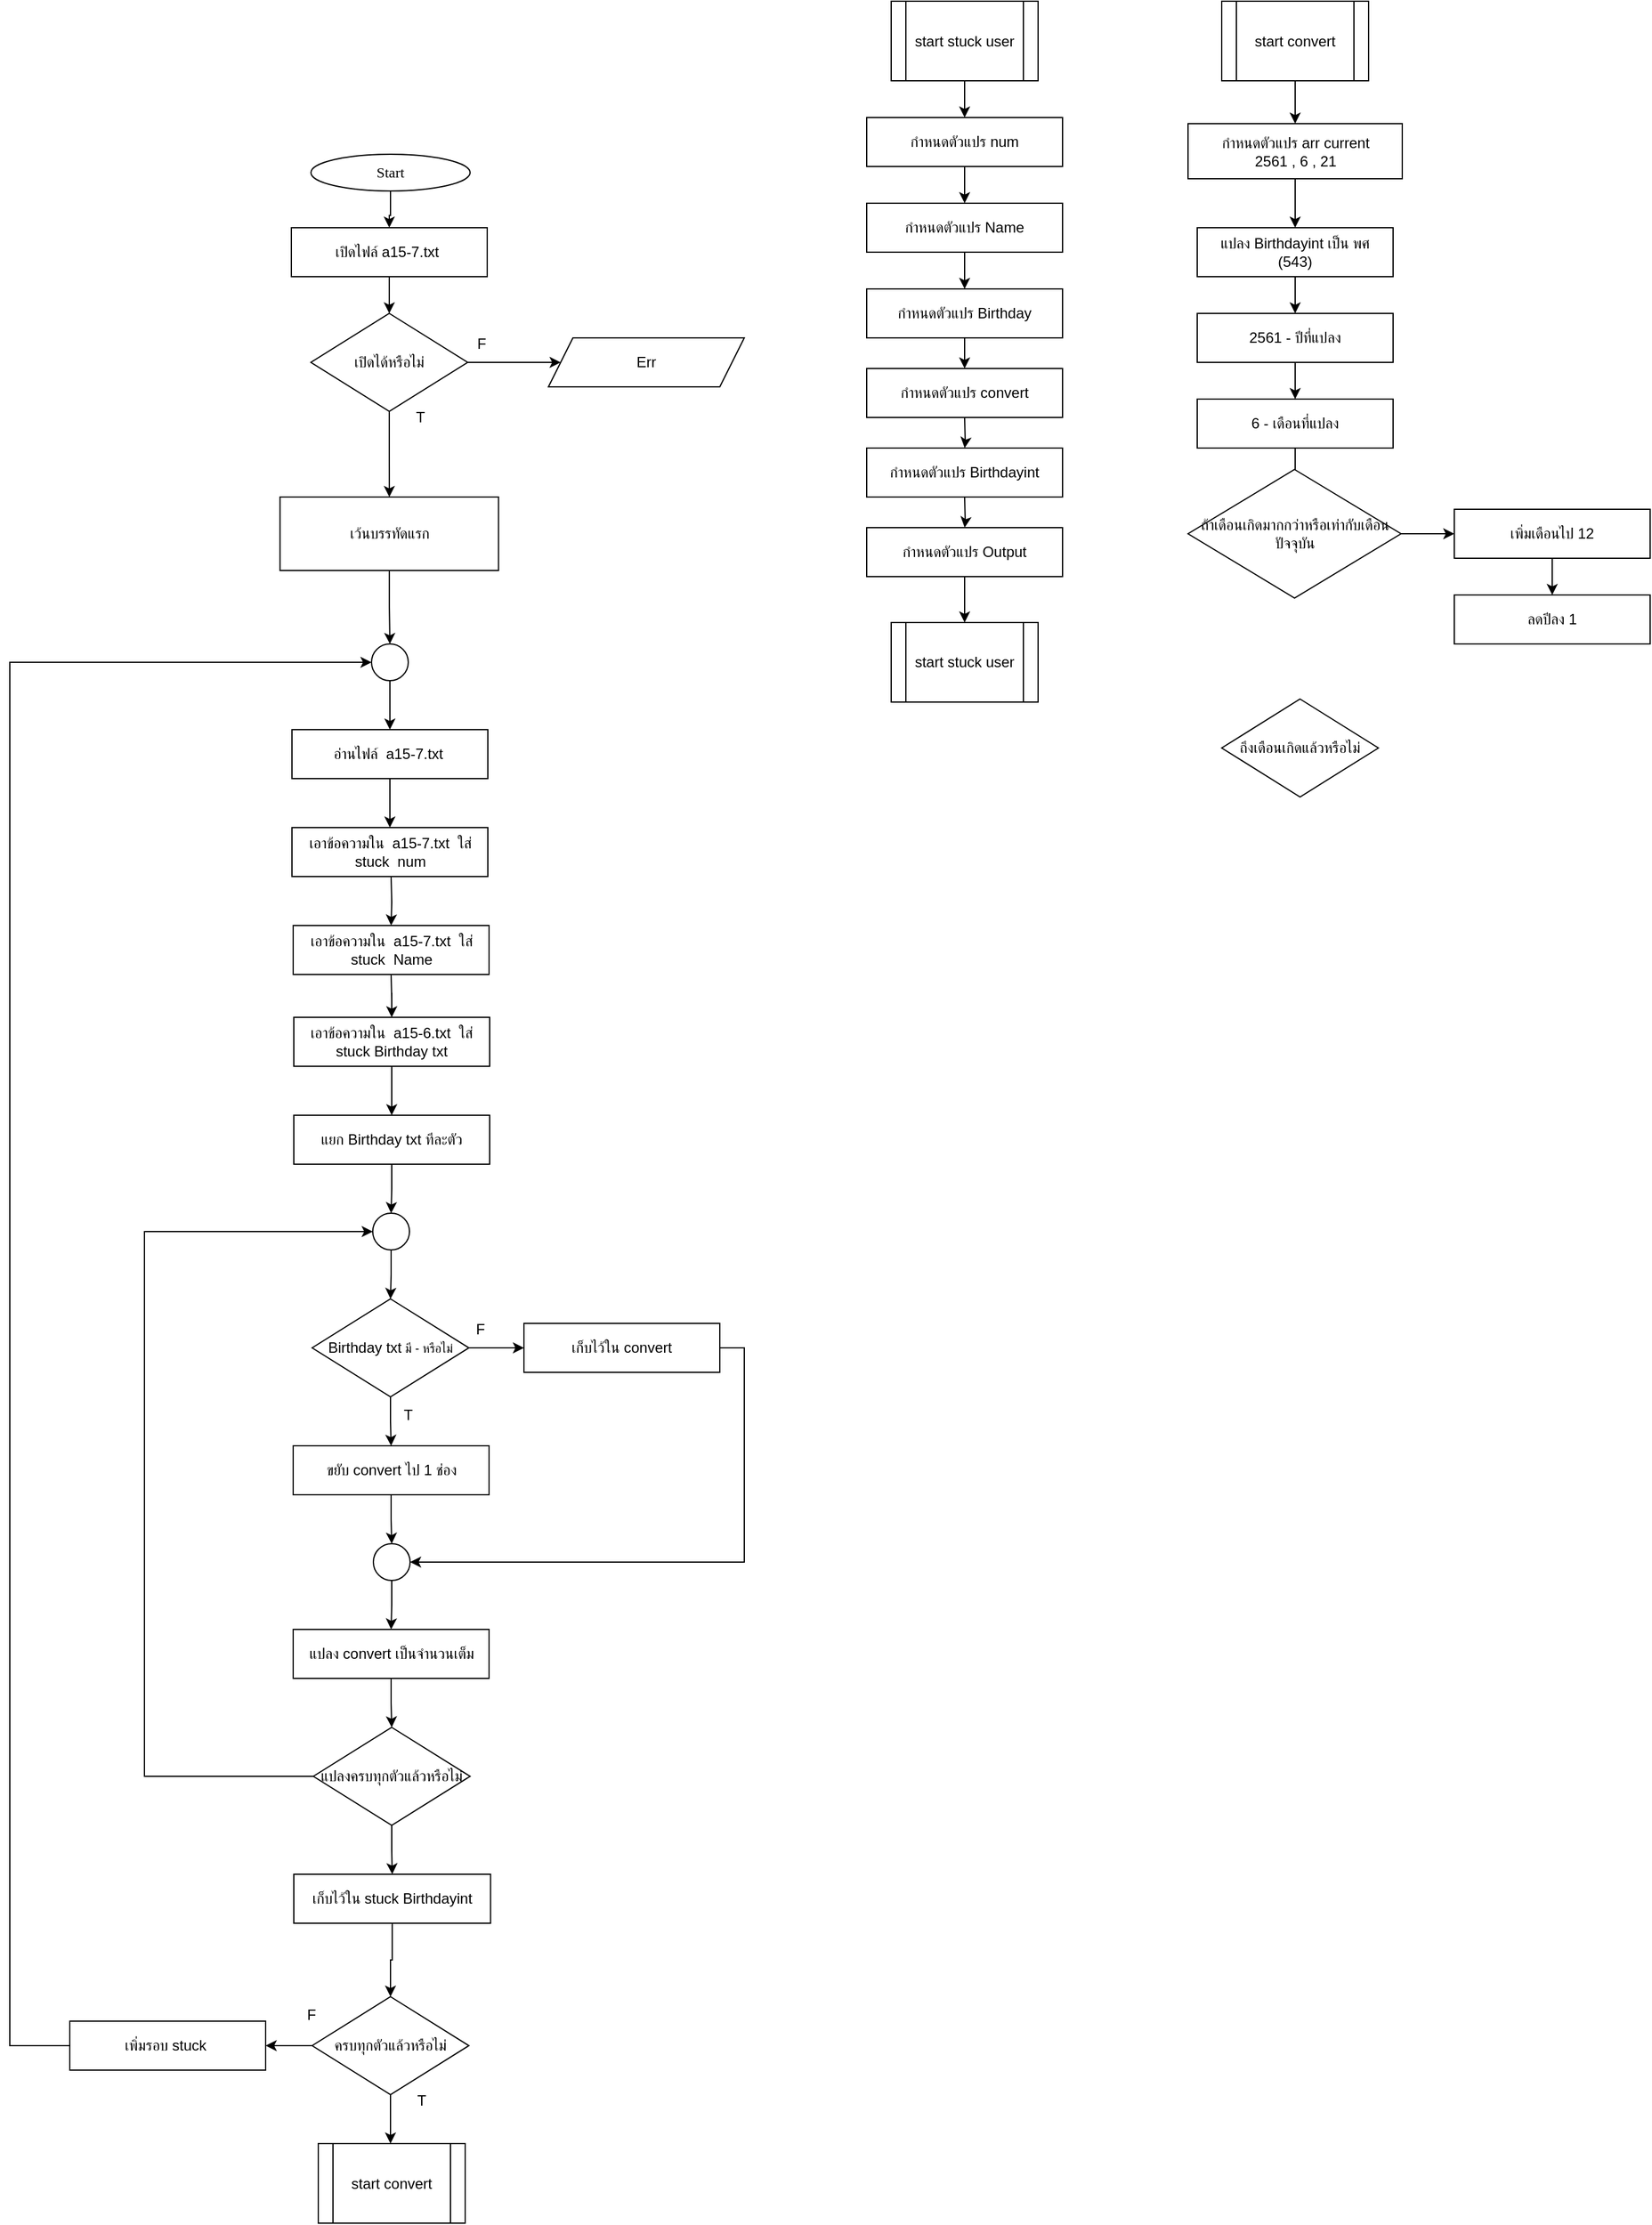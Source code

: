 <mxfile version="25.0.3">
  <diagram name="Page-1" id="mw299rPhLPCByi8XiqZ0">
    <mxGraphModel dx="1892" dy="1665" grid="1" gridSize="10" guides="1" tooltips="1" connect="1" arrows="1" fold="1" page="1" pageScale="1" pageWidth="850" pageHeight="1100" math="0" shadow="0">
      <root>
        <mxCell id="0" />
        <mxCell id="1" parent="0" />
        <mxCell id="AAZVMAnwfbZu5u0q_cqS-1" value="" style="edgeStyle=orthogonalEdgeStyle;rounded=0;orthogonalLoop=1;jettySize=auto;html=1;" parent="1" source="AAZVMAnwfbZu5u0q_cqS-2" target="AAZVMAnwfbZu5u0q_cqS-4" edge="1">
          <mxGeometry relative="1" as="geometry" />
        </mxCell>
        <mxCell id="AAZVMAnwfbZu5u0q_cqS-2" value="&lt;font data-font-src=&quot;https://fonts.googleapis.com/css?family=Sarabun&quot; face=&quot;Sarabun&quot;&gt;Start&lt;/font&gt;" style="ellipse;whiteSpace=wrap;html=1;" parent="1" vertex="1">
          <mxGeometry x="-424.0" y="-955" width="130" height="30" as="geometry" />
        </mxCell>
        <mxCell id="AAZVMAnwfbZu5u0q_cqS-3" value="" style="edgeStyle=orthogonalEdgeStyle;rounded=0;orthogonalLoop=1;jettySize=auto;html=1;" parent="1" source="AAZVMAnwfbZu5u0q_cqS-4" target="AAZVMAnwfbZu5u0q_cqS-6" edge="1">
          <mxGeometry relative="1" as="geometry" />
        </mxCell>
        <mxCell id="AAZVMAnwfbZu5u0q_cqS-4" value="เปิดไฟล์&amp;nbsp;a15-7.txt&amp;nbsp;&lt;span style=&quot;color: rgba(0, 0, 0, 0); font-family: monospace; font-size: 0px; text-align: start; text-wrap-mode: nowrap;&quot;&gt;%3CmxGraphModel%3E%3Croot%3E%3CmxCell%20id%3D%220%22%2F%3E%3CmxCell%20id%3D%221%22%20parent%3D%220%22%2F%3E%3CmxCell%20id%3D%222%22%20value%3D%22%E0%B8%81%E0%B8%B3%E0%B8%AB%E0%B8%99%E0%B8%94%E0%B8%95%E0%B8%B1%E0%B8%A7%E0%B9%81%E0%B8%9B%E0%B8%A3%20arr%22%20style%3D%22rounded%3D0%3BwhiteSpace%3Dwrap%3Bhtml%3D1%3B%22%20vertex%3D%221%22%20parent%3D%221%22%3E%3CmxGeometry%20x%3D%22-680%22%20y%3D%22-980%22%20width%3D%22160%22%20height%3D%2240%22%20as%3D%22geometry%22%2F%3E%3C%2FmxCell%3E%3C%2Froot%3E%3C%2FmxGraphModel%3E&lt;/span&gt;" style="rounded=0;whiteSpace=wrap;html=1;" parent="1" vertex="1">
          <mxGeometry x="-440" y="-895" width="160" height="40" as="geometry" />
        </mxCell>
        <mxCell id="AAZVMAnwfbZu5u0q_cqS-5" value="" style="edgeStyle=orthogonalEdgeStyle;rounded=0;orthogonalLoop=1;jettySize=auto;html=1;" parent="1" source="AAZVMAnwfbZu5u0q_cqS-6" target="AAZVMAnwfbZu5u0q_cqS-10" edge="1">
          <mxGeometry relative="1" as="geometry" />
        </mxCell>
        <mxCell id="AAZVMAnwfbZu5u0q_cqS-83" value="" style="edgeStyle=orthogonalEdgeStyle;rounded=0;orthogonalLoop=1;jettySize=auto;html=1;" parent="1" source="AAZVMAnwfbZu5u0q_cqS-6" target="AAZVMAnwfbZu5u0q_cqS-80" edge="1">
          <mxGeometry relative="1" as="geometry" />
        </mxCell>
        <mxCell id="AAZVMAnwfbZu5u0q_cqS-6" value="เปิดได้หรือไม่" style="rhombus;whiteSpace=wrap;html=1;" parent="1" vertex="1">
          <mxGeometry x="-424" y="-825" width="128" height="80" as="geometry" />
        </mxCell>
        <mxCell id="AAZVMAnwfbZu5u0q_cqS-7" value="" style="edgeStyle=orthogonalEdgeStyle;rounded=0;orthogonalLoop=1;jettySize=auto;html=1;" parent="1" source="AAZVMAnwfbZu5u0q_cqS-8" target="AAZVMAnwfbZu5u0q_cqS-16" edge="1">
          <mxGeometry relative="1" as="geometry" />
        </mxCell>
        <mxCell id="AAZVMAnwfbZu5u0q_cqS-8" value="อ่านไฟล์&amp;nbsp;&amp;nbsp;a15-7.txt&amp;nbsp;" style="rounded=0;whiteSpace=wrap;html=1;" parent="1" vertex="1">
          <mxGeometry x="-439.5" y="-485" width="160" height="40" as="geometry" />
        </mxCell>
        <mxCell id="AAZVMAnwfbZu5u0q_cqS-10" value="Err" style="rounded=0;whiteSpace=wrap;html=1;shape=parallelogram;perimeter=parallelogramPerimeter;fixedSize=1;" parent="1" vertex="1">
          <mxGeometry x="-230" y="-805" width="160" height="40" as="geometry" />
        </mxCell>
        <mxCell id="AAZVMAnwfbZu5u0q_cqS-12" value="T" style="text;html=1;align=center;verticalAlign=middle;resizable=0;points=[];autosize=1;strokeColor=none;fillColor=none;" parent="1" vertex="1">
          <mxGeometry x="-350" y="-755" width="30" height="30" as="geometry" />
        </mxCell>
        <mxCell id="AAZVMAnwfbZu5u0q_cqS-13" value="F" style="text;html=1;align=center;verticalAlign=middle;resizable=0;points=[];autosize=1;strokeColor=none;fillColor=none;" parent="1" vertex="1">
          <mxGeometry x="-300" y="-815" width="30" height="30" as="geometry" />
        </mxCell>
        <mxCell id="AAZVMAnwfbZu5u0q_cqS-14" value="" style="edgeStyle=orthogonalEdgeStyle;rounded=0;orthogonalLoop=1;jettySize=auto;html=1;" parent="1" source="AAZVMAnwfbZu5u0q_cqS-15" target="AAZVMAnwfbZu5u0q_cqS-8" edge="1">
          <mxGeometry relative="1" as="geometry" />
        </mxCell>
        <mxCell id="AAZVMAnwfbZu5u0q_cqS-15" value="" style="ellipse;whiteSpace=wrap;html=1;aspect=fixed;" parent="1" vertex="1">
          <mxGeometry x="-374.5" y="-555" width="30" height="30" as="geometry" />
        </mxCell>
        <mxCell id="AAZVMAnwfbZu5u0q_cqS-16" value="เอาข้อความใน&amp;nbsp;&amp;nbsp;a15-7.txt&amp;nbsp; ใส่ stuck&amp;nbsp; num" style="rounded=0;whiteSpace=wrap;html=1;" parent="1" vertex="1">
          <mxGeometry x="-439.5" y="-405" width="160" height="40" as="geometry" />
        </mxCell>
        <mxCell id="AAZVMAnwfbZu5u0q_cqS-17" value="" style="edgeStyle=orthogonalEdgeStyle;rounded=0;orthogonalLoop=1;jettySize=auto;html=1;" parent="1" target="AAZVMAnwfbZu5u0q_cqS-18" edge="1">
          <mxGeometry relative="1" as="geometry">
            <mxPoint x="-358.5" y="-365" as="sourcePoint" />
          </mxGeometry>
        </mxCell>
        <mxCell id="AAZVMAnwfbZu5u0q_cqS-18" value="เอาข้อความใน&amp;nbsp;&amp;nbsp;a15-7.txt&amp;nbsp; ใส่ stuck&amp;nbsp; Name" style="rounded=0;whiteSpace=wrap;html=1;" parent="1" vertex="1">
          <mxGeometry x="-438.5" y="-325" width="160" height="40" as="geometry" />
        </mxCell>
        <mxCell id="AAZVMAnwfbZu5u0q_cqS-19" value="" style="edgeStyle=orthogonalEdgeStyle;rounded=0;orthogonalLoop=1;jettySize=auto;html=1;" parent="1" target="AAZVMAnwfbZu5u0q_cqS-20" edge="1">
          <mxGeometry relative="1" as="geometry">
            <mxPoint x="-358.5" y="-285" as="sourcePoint" />
          </mxGeometry>
        </mxCell>
        <mxCell id="AAZVMAnwfbZu5u0q_cqS-85" value="" style="edgeStyle=orthogonalEdgeStyle;rounded=0;orthogonalLoop=1;jettySize=auto;html=1;" parent="1" source="AAZVMAnwfbZu5u0q_cqS-20" target="AAZVMAnwfbZu5u0q_cqS-84" edge="1">
          <mxGeometry relative="1" as="geometry" />
        </mxCell>
        <mxCell id="AAZVMAnwfbZu5u0q_cqS-20" value="เอาข้อความใน&amp;nbsp;&amp;nbsp;a15-6.txt&amp;nbsp; ใส่ stuck&amp;nbsp;Birthday txt" style="rounded=0;whiteSpace=wrap;html=1;" parent="1" vertex="1">
          <mxGeometry x="-438" y="-250" width="160" height="40" as="geometry" />
        </mxCell>
        <mxCell id="AAZVMAnwfbZu5u0q_cqS-24" value="" style="edgeStyle=orthogonalEdgeStyle;rounded=0;orthogonalLoop=1;jettySize=auto;html=1;" parent="1" source="AAZVMAnwfbZu5u0q_cqS-26" target="AAZVMAnwfbZu5u0q_cqS-32" edge="1">
          <mxGeometry relative="1" as="geometry" />
        </mxCell>
        <mxCell id="AAZVMAnwfbZu5u0q_cqS-25" style="edgeStyle=orthogonalEdgeStyle;rounded=0;orthogonalLoop=1;jettySize=auto;html=1;entryX=0.5;entryY=0;entryDx=0;entryDy=0;" parent="1" source="AAZVMAnwfbZu5u0q_cqS-26" edge="1">
          <mxGeometry relative="1" as="geometry">
            <mxPoint x="-359" y="670" as="targetPoint" />
          </mxGeometry>
        </mxCell>
        <mxCell id="AAZVMAnwfbZu5u0q_cqS-26" value="ครบทุกตัวแล้วหรือไม่" style="rhombus;whiteSpace=wrap;html=1;" parent="1" vertex="1">
          <mxGeometry x="-423" y="550" width="128" height="80" as="geometry" />
        </mxCell>
        <mxCell id="AAZVMAnwfbZu5u0q_cqS-115" style="edgeStyle=orthogonalEdgeStyle;rounded=0;orthogonalLoop=1;jettySize=auto;html=1;entryX=0;entryY=0.5;entryDx=0;entryDy=0;" parent="1" source="AAZVMAnwfbZu5u0q_cqS-32" target="AAZVMAnwfbZu5u0q_cqS-15" edge="1">
          <mxGeometry relative="1" as="geometry">
            <Array as="points">
              <mxPoint x="-670" y="590" />
              <mxPoint x="-670" y="-540" />
            </Array>
          </mxGeometry>
        </mxCell>
        <mxCell id="AAZVMAnwfbZu5u0q_cqS-32" value="เพิ่มรอบ stuck&amp;nbsp;" style="rounded=0;whiteSpace=wrap;html=1;" parent="1" vertex="1">
          <mxGeometry x="-621" y="570" width="160" height="40" as="geometry" />
        </mxCell>
        <mxCell id="AAZVMAnwfbZu5u0q_cqS-33" value="T" style="text;html=1;align=center;verticalAlign=middle;resizable=0;points=[];autosize=1;strokeColor=none;fillColor=none;" parent="1" vertex="1">
          <mxGeometry x="-349" y="620" width="30" height="30" as="geometry" />
        </mxCell>
        <mxCell id="AAZVMAnwfbZu5u0q_cqS-34" value="F" style="text;html=1;align=center;verticalAlign=middle;resizable=0;points=[];autosize=1;strokeColor=none;fillColor=none;" parent="1" vertex="1">
          <mxGeometry x="-439" y="550" width="30" height="30" as="geometry" />
        </mxCell>
        <mxCell id="AAZVMAnwfbZu5u0q_cqS-61" value="" style="edgeStyle=orthogonalEdgeStyle;rounded=0;orthogonalLoop=1;jettySize=auto;html=1;" parent="1" source="AAZVMAnwfbZu5u0q_cqS-62" target="AAZVMAnwfbZu5u0q_cqS-64" edge="1">
          <mxGeometry relative="1" as="geometry" />
        </mxCell>
        <mxCell id="AAZVMAnwfbZu5u0q_cqS-62" value="start stuck user" style="shape=process;whiteSpace=wrap;html=1;backgroundOutline=1;" parent="1" vertex="1">
          <mxGeometry x="50" y="-1080" width="120" height="65" as="geometry" />
        </mxCell>
        <mxCell id="AAZVMAnwfbZu5u0q_cqS-63" value="" style="edgeStyle=orthogonalEdgeStyle;rounded=0;orthogonalLoop=1;jettySize=auto;html=1;" parent="1" source="AAZVMAnwfbZu5u0q_cqS-64" target="AAZVMAnwfbZu5u0q_cqS-66" edge="1">
          <mxGeometry relative="1" as="geometry" />
        </mxCell>
        <mxCell id="AAZVMAnwfbZu5u0q_cqS-64" value="กำหนดตัวแปร num" style="rounded=0;whiteSpace=wrap;html=1;" parent="1" vertex="1">
          <mxGeometry x="30" y="-985" width="160" height="40" as="geometry" />
        </mxCell>
        <mxCell id="AAZVMAnwfbZu5u0q_cqS-65" value="" style="edgeStyle=orthogonalEdgeStyle;rounded=0;orthogonalLoop=1;jettySize=auto;html=1;" parent="1" source="AAZVMAnwfbZu5u0q_cqS-66" target="AAZVMAnwfbZu5u0q_cqS-69" edge="1">
          <mxGeometry relative="1" as="geometry" />
        </mxCell>
        <mxCell id="AAZVMAnwfbZu5u0q_cqS-66" value="กำหนดตัวแปร Name" style="rounded=0;whiteSpace=wrap;html=1;" parent="1" vertex="1">
          <mxGeometry x="30" y="-915" width="160" height="40" as="geometry" />
        </mxCell>
        <mxCell id="AAZVMAnwfbZu5u0q_cqS-68" value="" style="edgeStyle=orthogonalEdgeStyle;rounded=0;orthogonalLoop=1;jettySize=auto;html=1;" parent="1" source="AAZVMAnwfbZu5u0q_cqS-69" target="AAZVMAnwfbZu5u0q_cqS-73" edge="1">
          <mxGeometry relative="1" as="geometry" />
        </mxCell>
        <mxCell id="AAZVMAnwfbZu5u0q_cqS-69" value="กำหนดตัวแปร Birthday" style="rounded=0;whiteSpace=wrap;html=1;" parent="1" vertex="1">
          <mxGeometry x="30" y="-845" width="160" height="40" as="geometry" />
        </mxCell>
        <mxCell id="AAZVMAnwfbZu5u0q_cqS-73" value="กำหนดตัวแปร convert" style="rounded=0;whiteSpace=wrap;html=1;" parent="1" vertex="1">
          <mxGeometry x="30" y="-780" width="160" height="40" as="geometry" />
        </mxCell>
        <mxCell id="AAZVMAnwfbZu5u0q_cqS-74" value="" style="edgeStyle=orthogonalEdgeStyle;rounded=0;orthogonalLoop=1;jettySize=auto;html=1;" parent="1" target="AAZVMAnwfbZu5u0q_cqS-75" edge="1">
          <mxGeometry relative="1" as="geometry">
            <mxPoint x="110" y="-740" as="sourcePoint" />
          </mxGeometry>
        </mxCell>
        <mxCell id="AAZVMAnwfbZu5u0q_cqS-75" value="กำหนดตัวแปร Birthdayint" style="rounded=0;whiteSpace=wrap;html=1;" parent="1" vertex="1">
          <mxGeometry x="30" y="-715" width="160" height="40" as="geometry" />
        </mxCell>
        <mxCell id="AAZVMAnwfbZu5u0q_cqS-79" value="" style="edgeStyle=orthogonalEdgeStyle;rounded=0;orthogonalLoop=1;jettySize=auto;html=1;" parent="1" source="AAZVMAnwfbZu5u0q_cqS-76" target="AAZVMAnwfbZu5u0q_cqS-78" edge="1">
          <mxGeometry relative="1" as="geometry" />
        </mxCell>
        <mxCell id="AAZVMAnwfbZu5u0q_cqS-76" value="กำหนดตัวแปร Output" style="rounded=0;whiteSpace=wrap;html=1;" parent="1" vertex="1">
          <mxGeometry x="30" y="-650" width="160" height="40" as="geometry" />
        </mxCell>
        <mxCell id="AAZVMAnwfbZu5u0q_cqS-77" value="" style="edgeStyle=orthogonalEdgeStyle;rounded=0;orthogonalLoop=1;jettySize=auto;html=1;" parent="1" target="AAZVMAnwfbZu5u0q_cqS-76" edge="1">
          <mxGeometry relative="1" as="geometry">
            <mxPoint x="110" y="-675" as="sourcePoint" />
          </mxGeometry>
        </mxCell>
        <mxCell id="AAZVMAnwfbZu5u0q_cqS-78" value="start stuck user" style="shape=process;whiteSpace=wrap;html=1;backgroundOutline=1;" parent="1" vertex="1">
          <mxGeometry x="50" y="-572.5" width="120" height="65" as="geometry" />
        </mxCell>
        <mxCell id="AAZVMAnwfbZu5u0q_cqS-81" value="" style="edgeStyle=orthogonalEdgeStyle;rounded=0;orthogonalLoop=1;jettySize=auto;html=1;" parent="1" source="AAZVMAnwfbZu5u0q_cqS-80" target="AAZVMAnwfbZu5u0q_cqS-15" edge="1">
          <mxGeometry relative="1" as="geometry" />
        </mxCell>
        <mxCell id="AAZVMAnwfbZu5u0q_cqS-80" value="เว้นบรรทัดแรก" style="rounded=0;whiteSpace=wrap;html=1;" parent="1" vertex="1">
          <mxGeometry x="-449.25" y="-675" width="178.5" height="60" as="geometry" />
        </mxCell>
        <mxCell id="AAZVMAnwfbZu5u0q_cqS-114" value="" style="edgeStyle=orthogonalEdgeStyle;rounded=0;orthogonalLoop=1;jettySize=auto;html=1;" parent="1" source="AAZVMAnwfbZu5u0q_cqS-84" target="AAZVMAnwfbZu5u0q_cqS-109" edge="1">
          <mxGeometry relative="1" as="geometry" />
        </mxCell>
        <mxCell id="AAZVMAnwfbZu5u0q_cqS-84" value="แยก Birthday txt ทีละตัว" style="rounded=0;whiteSpace=wrap;html=1;" parent="1" vertex="1">
          <mxGeometry x="-438" y="-170" width="160" height="40" as="geometry" />
        </mxCell>
        <mxCell id="AAZVMAnwfbZu5u0q_cqS-89" value="" style="edgeStyle=orthogonalEdgeStyle;rounded=0;orthogonalLoop=1;jettySize=auto;html=1;" parent="1" source="AAZVMAnwfbZu5u0q_cqS-86" target="AAZVMAnwfbZu5u0q_cqS-88" edge="1">
          <mxGeometry relative="1" as="geometry" />
        </mxCell>
        <mxCell id="AAZVMAnwfbZu5u0q_cqS-91" value="" style="edgeStyle=orthogonalEdgeStyle;rounded=0;orthogonalLoop=1;jettySize=auto;html=1;" parent="1" source="AAZVMAnwfbZu5u0q_cqS-86" target="AAZVMAnwfbZu5u0q_cqS-90" edge="1">
          <mxGeometry relative="1" as="geometry" />
        </mxCell>
        <mxCell id="AAZVMAnwfbZu5u0q_cqS-86" value="Birthday txt&lt;span style=&quot;font-size: 10px;&quot;&gt;&amp;nbsp;มี - หรือไม่&lt;/span&gt;" style="rhombus;whiteSpace=wrap;html=1;" parent="1" vertex="1">
          <mxGeometry x="-423" y="-20" width="128" height="80" as="geometry" />
        </mxCell>
        <mxCell id="AAZVMAnwfbZu5u0q_cqS-97" style="edgeStyle=orthogonalEdgeStyle;rounded=0;orthogonalLoop=1;jettySize=auto;html=1;entryX=1;entryY=0.5;entryDx=0;entryDy=0;" parent="1" source="AAZVMAnwfbZu5u0q_cqS-88" target="AAZVMAnwfbZu5u0q_cqS-94" edge="1">
          <mxGeometry relative="1" as="geometry">
            <Array as="points">
              <mxPoint x="-70" y="20" />
              <mxPoint x="-70" y="195" />
            </Array>
          </mxGeometry>
        </mxCell>
        <mxCell id="AAZVMAnwfbZu5u0q_cqS-88" value="เก็บไว้ใน convert" style="rounded=0;whiteSpace=wrap;html=1;" parent="1" vertex="1">
          <mxGeometry x="-250" width="160" height="40" as="geometry" />
        </mxCell>
        <mxCell id="AAZVMAnwfbZu5u0q_cqS-95" value="" style="edgeStyle=orthogonalEdgeStyle;rounded=0;orthogonalLoop=1;jettySize=auto;html=1;" parent="1" source="AAZVMAnwfbZu5u0q_cqS-90" target="AAZVMAnwfbZu5u0q_cqS-94" edge="1">
          <mxGeometry relative="1" as="geometry" />
        </mxCell>
        <mxCell id="AAZVMAnwfbZu5u0q_cqS-90" value="ขยับ convert ไป 1 ช่อง" style="rounded=0;whiteSpace=wrap;html=1;" parent="1" vertex="1">
          <mxGeometry x="-438.5" y="100" width="160" height="40" as="geometry" />
        </mxCell>
        <mxCell id="AAZVMAnwfbZu5u0q_cqS-106" value="" style="edgeStyle=orthogonalEdgeStyle;rounded=0;orthogonalLoop=1;jettySize=auto;html=1;" parent="1" source="AAZVMAnwfbZu5u0q_cqS-92" target="AAZVMAnwfbZu5u0q_cqS-105" edge="1">
          <mxGeometry relative="1" as="geometry" />
        </mxCell>
        <mxCell id="AAZVMAnwfbZu5u0q_cqS-92" value="แปลง convert เป็นจำนวนเต็ม" style="rounded=0;whiteSpace=wrap;html=1;" parent="1" vertex="1">
          <mxGeometry x="-438.5" y="250" width="160" height="40" as="geometry" />
        </mxCell>
        <mxCell id="AAZVMAnwfbZu5u0q_cqS-96" value="" style="edgeStyle=orthogonalEdgeStyle;rounded=0;orthogonalLoop=1;jettySize=auto;html=1;" parent="1" source="AAZVMAnwfbZu5u0q_cqS-94" target="AAZVMAnwfbZu5u0q_cqS-92" edge="1">
          <mxGeometry relative="1" as="geometry" />
        </mxCell>
        <mxCell id="AAZVMAnwfbZu5u0q_cqS-94" value="" style="ellipse;whiteSpace=wrap;html=1;aspect=fixed;" parent="1" vertex="1">
          <mxGeometry x="-373" y="180" width="30" height="30" as="geometry" />
        </mxCell>
        <mxCell id="AAZVMAnwfbZu5u0q_cqS-100" value="" style="edgeStyle=orthogonalEdgeStyle;rounded=0;orthogonalLoop=1;jettySize=auto;html=1;" parent="1" source="AAZVMAnwfbZu5u0q_cqS-98" target="AAZVMAnwfbZu5u0q_cqS-26" edge="1">
          <mxGeometry relative="1" as="geometry" />
        </mxCell>
        <mxCell id="AAZVMAnwfbZu5u0q_cqS-98" value="เก็บไว้ใน stuck Birthdayint" style="rounded=0;whiteSpace=wrap;html=1;" parent="1" vertex="1">
          <mxGeometry x="-438" y="450" width="160.75" height="40" as="geometry" />
        </mxCell>
        <mxCell id="AAZVMAnwfbZu5u0q_cqS-101" value="T" style="text;html=1;align=center;verticalAlign=middle;resizable=0;points=[];autosize=1;strokeColor=none;fillColor=none;" parent="1" vertex="1">
          <mxGeometry x="-360" y="60" width="30" height="30" as="geometry" />
        </mxCell>
        <mxCell id="AAZVMAnwfbZu5u0q_cqS-102" value="F" style="text;html=1;align=center;verticalAlign=middle;resizable=0;points=[];autosize=1;strokeColor=none;fillColor=none;" parent="1" vertex="1">
          <mxGeometry x="-300.75" y="-10" width="30" height="30" as="geometry" />
        </mxCell>
        <mxCell id="AAZVMAnwfbZu5u0q_cqS-107" value="" style="edgeStyle=orthogonalEdgeStyle;rounded=0;orthogonalLoop=1;jettySize=auto;html=1;" parent="1" source="AAZVMAnwfbZu5u0q_cqS-105" target="AAZVMAnwfbZu5u0q_cqS-98" edge="1">
          <mxGeometry relative="1" as="geometry" />
        </mxCell>
        <mxCell id="AAZVMAnwfbZu5u0q_cqS-108" style="edgeStyle=orthogonalEdgeStyle;rounded=0;orthogonalLoop=1;jettySize=auto;html=1;entryX=0;entryY=0.5;entryDx=0;entryDy=0;" parent="1" source="AAZVMAnwfbZu5u0q_cqS-105" target="AAZVMAnwfbZu5u0q_cqS-109" edge="1">
          <mxGeometry relative="1" as="geometry">
            <mxPoint x="-570.5" y="30" as="targetPoint" />
            <Array as="points">
              <mxPoint x="-560" y="370" />
              <mxPoint x="-560" y="-75" />
            </Array>
          </mxGeometry>
        </mxCell>
        <mxCell id="AAZVMAnwfbZu5u0q_cqS-105" value="แปลงครบทุกตัวแล้วหรือไม่" style="rhombus;whiteSpace=wrap;html=1;" parent="1" vertex="1">
          <mxGeometry x="-422" y="330" width="128" height="80" as="geometry" />
        </mxCell>
        <mxCell id="AAZVMAnwfbZu5u0q_cqS-111" style="edgeStyle=orthogonalEdgeStyle;rounded=0;orthogonalLoop=1;jettySize=auto;html=1;entryX=0.5;entryY=0;entryDx=0;entryDy=0;" parent="1" source="AAZVMAnwfbZu5u0q_cqS-109" target="AAZVMAnwfbZu5u0q_cqS-86" edge="1">
          <mxGeometry relative="1" as="geometry" />
        </mxCell>
        <mxCell id="AAZVMAnwfbZu5u0q_cqS-109" value="" style="ellipse;whiteSpace=wrap;html=1;aspect=fixed;" parent="1" vertex="1">
          <mxGeometry x="-373.5" y="-90" width="30" height="30" as="geometry" />
        </mxCell>
        <mxCell id="AAZVMAnwfbZu5u0q_cqS-121" value="" style="edgeStyle=orthogonalEdgeStyle;rounded=0;orthogonalLoop=1;jettySize=auto;html=1;" parent="1" source="AAZVMAnwfbZu5u0q_cqS-116" target="AAZVMAnwfbZu5u0q_cqS-120" edge="1">
          <mxGeometry relative="1" as="geometry" />
        </mxCell>
        <mxCell id="AAZVMAnwfbZu5u0q_cqS-116" value="start convert" style="shape=process;whiteSpace=wrap;html=1;backgroundOutline=1;" parent="1" vertex="1">
          <mxGeometry x="320" y="-1080" width="120" height="65" as="geometry" />
        </mxCell>
        <mxCell id="AAZVMAnwfbZu5u0q_cqS-117" value="start convert" style="shape=process;whiteSpace=wrap;html=1;backgroundOutline=1;" parent="1" vertex="1">
          <mxGeometry x="-418" y="670" width="120" height="65" as="geometry" />
        </mxCell>
        <mxCell id="0AfvxG6xlVX3FID8-RaT-3" value="" style="edgeStyle=orthogonalEdgeStyle;rounded=0;orthogonalLoop=1;jettySize=auto;html=1;" edge="1" parent="1" source="AAZVMAnwfbZu5u0q_cqS-118" target="0AfvxG6xlVX3FID8-RaT-2">
          <mxGeometry relative="1" as="geometry" />
        </mxCell>
        <mxCell id="AAZVMAnwfbZu5u0q_cqS-118" value="แปลง Birthdayint เป็น พศ&lt;div&gt;(543)&lt;/div&gt;" style="rounded=0;whiteSpace=wrap;html=1;" parent="1" vertex="1">
          <mxGeometry x="300" y="-895" width="160" height="40" as="geometry" />
        </mxCell>
        <mxCell id="0AfvxG6xlVX3FID8-RaT-1" value="" style="edgeStyle=orthogonalEdgeStyle;rounded=0;orthogonalLoop=1;jettySize=auto;html=1;" edge="1" parent="1" source="AAZVMAnwfbZu5u0q_cqS-120" target="AAZVMAnwfbZu5u0q_cqS-118">
          <mxGeometry relative="1" as="geometry" />
        </mxCell>
        <mxCell id="AAZVMAnwfbZu5u0q_cqS-120" value="กำหนดตัวแปร arr&amp;nbsp;current&lt;div&gt;2561 , 6 , 21&lt;/div&gt;" style="rounded=0;whiteSpace=wrap;html=1;" parent="1" vertex="1">
          <mxGeometry x="292.5" y="-980" width="175" height="45" as="geometry" />
        </mxCell>
        <mxCell id="0AfvxG6xlVX3FID8-RaT-7" value="" style="edgeStyle=orthogonalEdgeStyle;rounded=0;orthogonalLoop=1;jettySize=auto;html=1;" edge="1" parent="1" source="0AfvxG6xlVX3FID8-RaT-2" target="0AfvxG6xlVX3FID8-RaT-6">
          <mxGeometry relative="1" as="geometry" />
        </mxCell>
        <mxCell id="0AfvxG6xlVX3FID8-RaT-2" value="2561 - ปีที่แปลง" style="rounded=0;whiteSpace=wrap;html=1;" vertex="1" parent="1">
          <mxGeometry x="300" y="-825" width="160" height="40" as="geometry" />
        </mxCell>
        <mxCell id="0AfvxG6xlVX3FID8-RaT-9" value="" style="edgeStyle=orthogonalEdgeStyle;rounded=0;orthogonalLoop=1;jettySize=auto;html=1;" edge="1" parent="1" source="0AfvxG6xlVX3FID8-RaT-6" target="0AfvxG6xlVX3FID8-RaT-8">
          <mxGeometry relative="1" as="geometry" />
        </mxCell>
        <mxCell id="0AfvxG6xlVX3FID8-RaT-6" value="6 - เดือนที่แปลง" style="rounded=0;whiteSpace=wrap;html=1;" vertex="1" parent="1">
          <mxGeometry x="300" y="-755" width="160" height="40" as="geometry" />
        </mxCell>
        <mxCell id="0AfvxG6xlVX3FID8-RaT-11" value="" style="edgeStyle=orthogonalEdgeStyle;rounded=0;orthogonalLoop=1;jettySize=auto;html=1;" edge="1" parent="1" source="0AfvxG6xlVX3FID8-RaT-8" target="0AfvxG6xlVX3FID8-RaT-10">
          <mxGeometry relative="1" as="geometry" />
        </mxCell>
        <mxCell id="0AfvxG6xlVX3FID8-RaT-8" value="ถ้าเดือนเกิดมากกว่าหรือเท่ากับเดือนปัจจุบัน" style="rhombus;whiteSpace=wrap;html=1;" vertex="1" parent="1">
          <mxGeometry x="292.5" y="-697.5" width="174" height="105" as="geometry" />
        </mxCell>
        <mxCell id="0AfvxG6xlVX3FID8-RaT-13" value="" style="edgeStyle=orthogonalEdgeStyle;rounded=0;orthogonalLoop=1;jettySize=auto;html=1;" edge="1" parent="1" source="0AfvxG6xlVX3FID8-RaT-10" target="0AfvxG6xlVX3FID8-RaT-12">
          <mxGeometry relative="1" as="geometry" />
        </mxCell>
        <mxCell id="0AfvxG6xlVX3FID8-RaT-10" value="เพิ่มเดือนไป 12" style="rounded=0;whiteSpace=wrap;html=1;" vertex="1" parent="1">
          <mxGeometry x="510" y="-665" width="160" height="40" as="geometry" />
        </mxCell>
        <mxCell id="0AfvxG6xlVX3FID8-RaT-12" value="ลดปีลง 1" style="rounded=0;whiteSpace=wrap;html=1;" vertex="1" parent="1">
          <mxGeometry x="510" y="-595" width="160" height="40" as="geometry" />
        </mxCell>
        <mxCell id="0AfvxG6xlVX3FID8-RaT-14" value="ถึงเดือนเกิดแล้วหรือไม่" style="rhombus;whiteSpace=wrap;html=1;" vertex="1" parent="1">
          <mxGeometry x="320" y="-510" width="128" height="80" as="geometry" />
        </mxCell>
      </root>
    </mxGraphModel>
  </diagram>
</mxfile>
